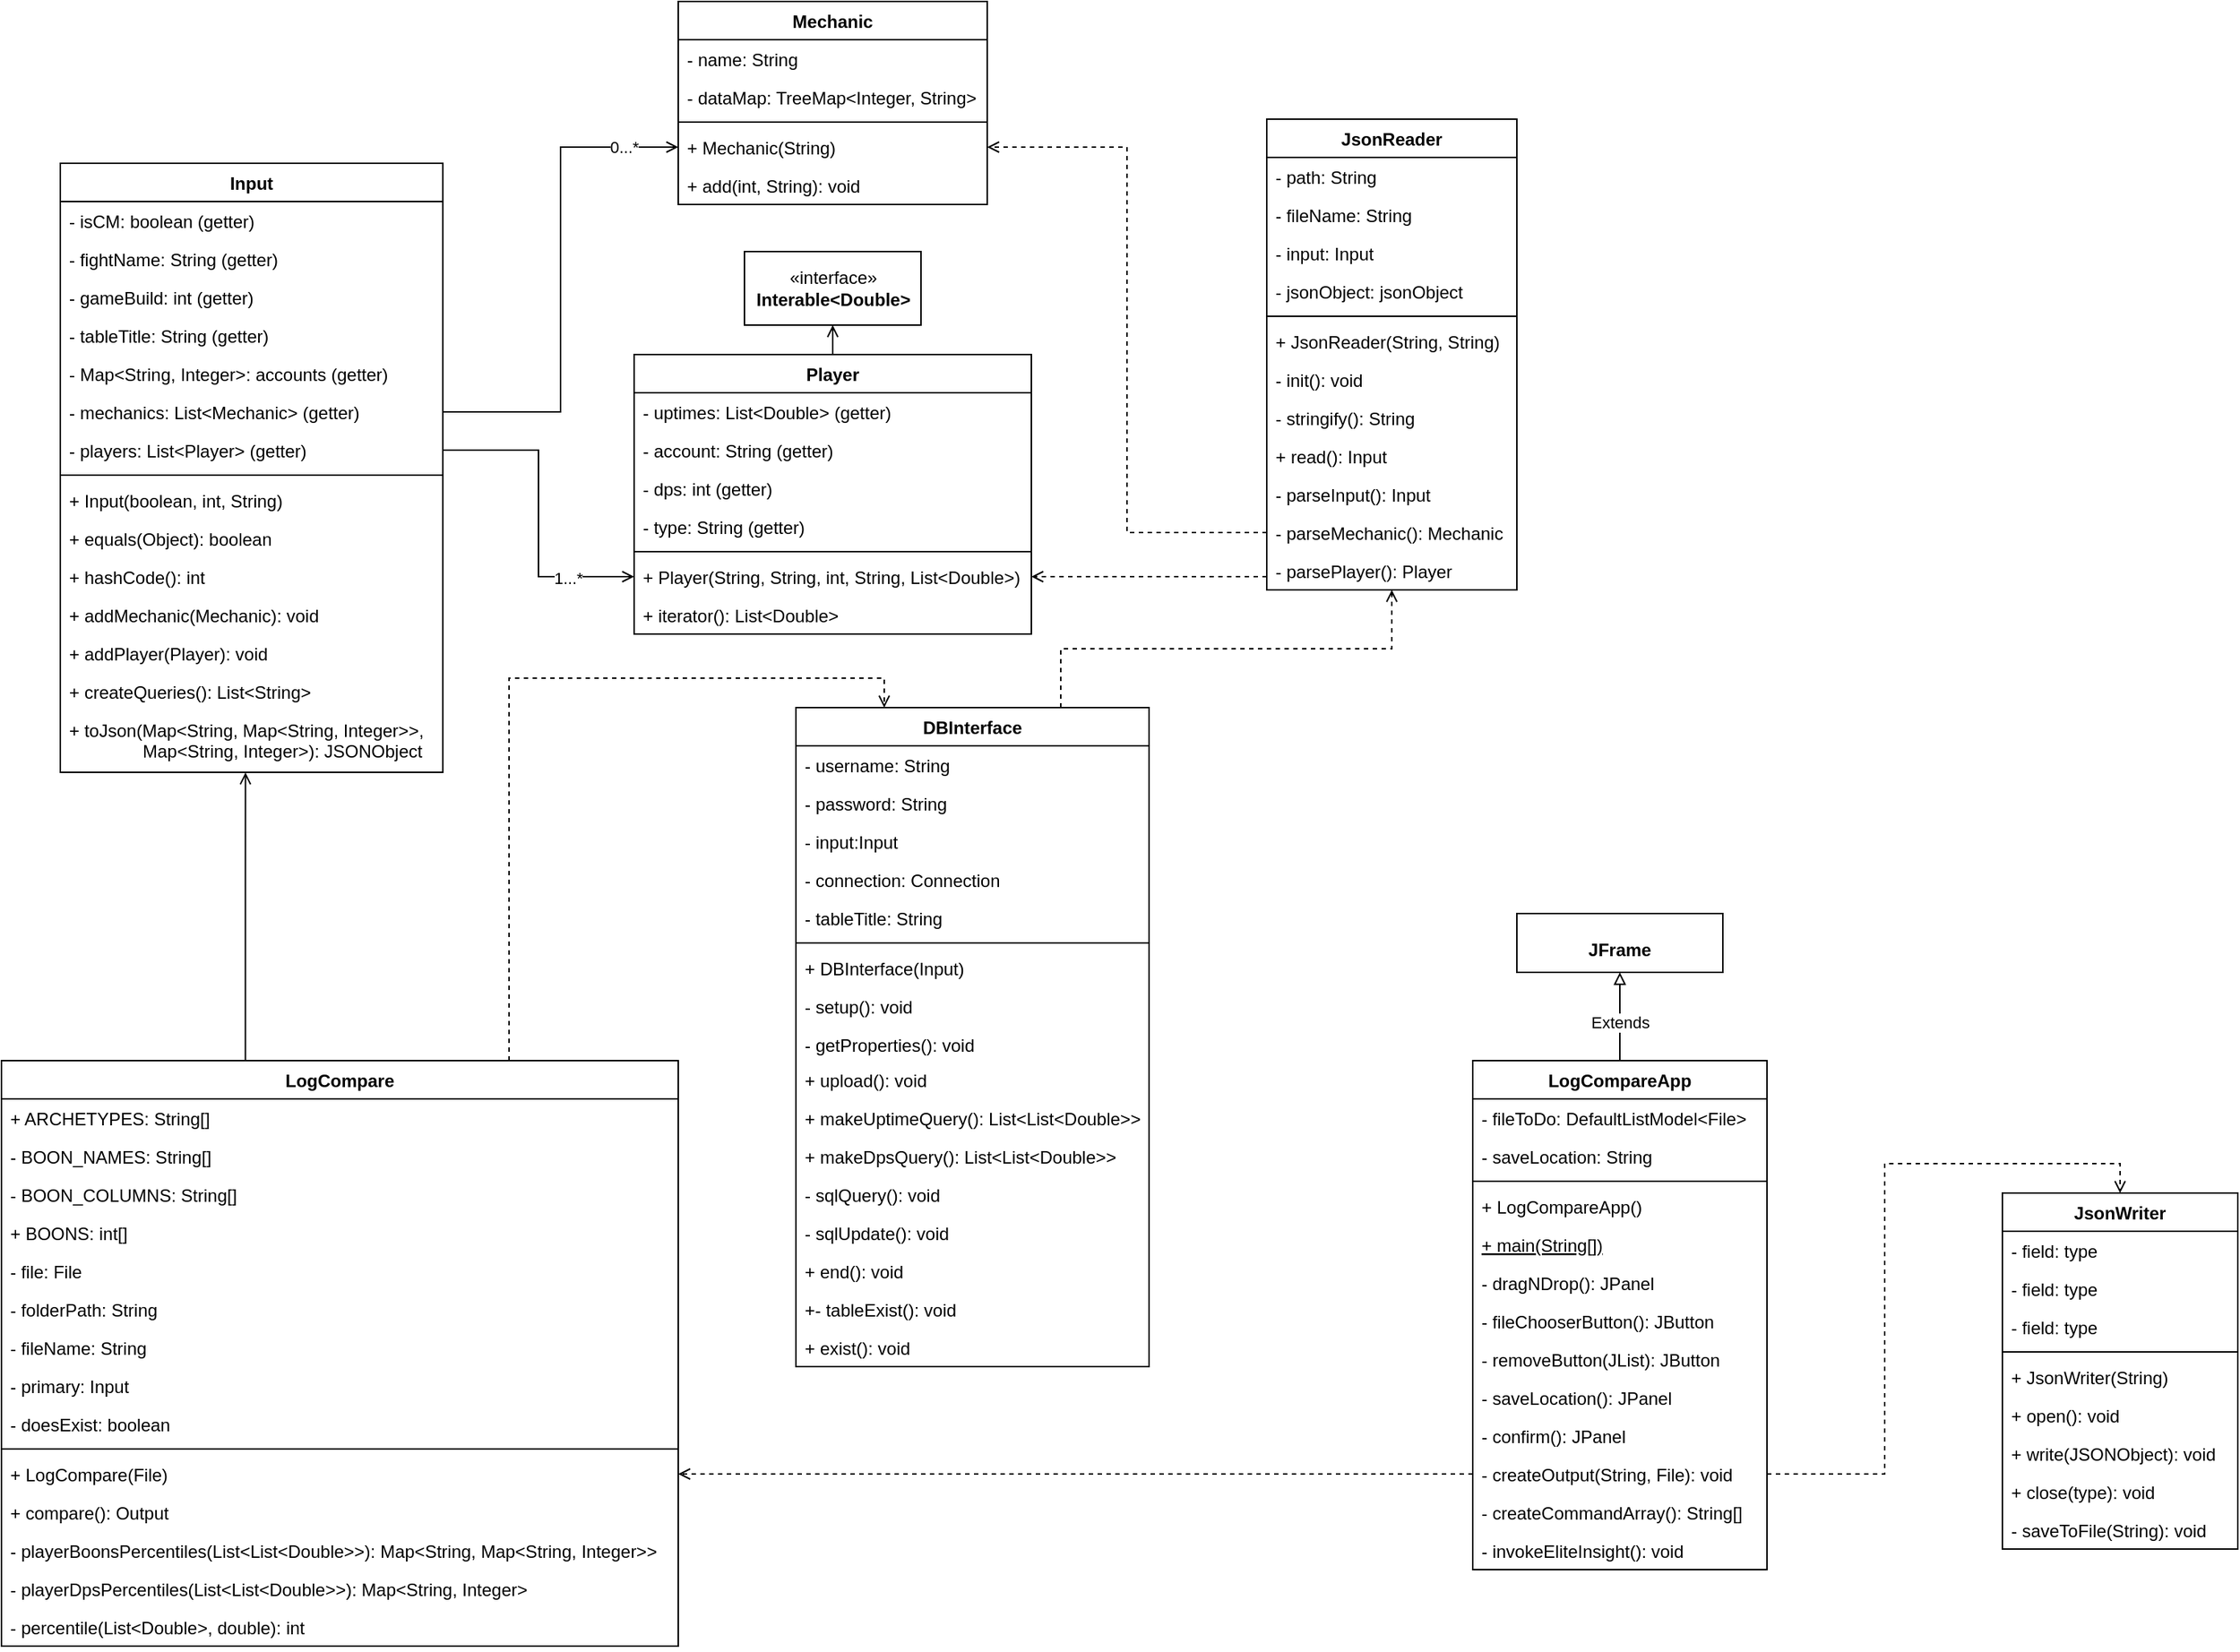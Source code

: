<mxfile version="14.1.1" type="device"><diagram id="C5RBs43oDa-KdzZeNtuy" name="Page-1"><mxGraphModel dx="1447" dy="750" grid="1" gridSize="10" guides="1" tooltips="1" connect="1" arrows="1" fold="1" page="1" pageScale="1" pageWidth="827" pageHeight="1169" math="0" shadow="0"><root><mxCell id="WIyWlLk6GJQsqaUBKTNV-0"/><mxCell id="WIyWlLk6GJQsqaUBKTNV-1" parent="WIyWlLk6GJQsqaUBKTNV-0"/><mxCell id="dXxJP4nZh-T_LZGAR990-17" style="edgeStyle=orthogonalEdgeStyle;rounded=0;orthogonalLoop=1;jettySize=auto;html=1;entryX=0.5;entryY=1;entryDx=0;entryDy=0;endArrow=block;endFill=0;" parent="WIyWlLk6GJQsqaUBKTNV-1" source="dXxJP4nZh-T_LZGAR990-0" target="dXxJP4nZh-T_LZGAR990-16" edge="1"><mxGeometry relative="1" as="geometry"/></mxCell><mxCell id="kT6JGSBK552VL92hB9tM-43" value="Extends" style="edgeLabel;html=1;align=center;verticalAlign=middle;resizable=0;points=[];" vertex="1" connectable="0" parent="dXxJP4nZh-T_LZGAR990-17"><mxGeometry x="-0.133" relative="1" as="geometry"><mxPoint as="offset"/></mxGeometry></mxCell><mxCell id="kT6JGSBK552VL92hB9tM-42" style="edgeStyle=orthogonalEdgeStyle;rounded=0;orthogonalLoop=1;jettySize=auto;html=1;entryX=1;entryY=0.5;entryDx=0;entryDy=0;dashed=1;exitX=0;exitY=0.5;exitDx=0;exitDy=0;endArrow=open;endFill=0;" edge="1" parent="WIyWlLk6GJQsqaUBKTNV-1" source="dXxJP4nZh-T_LZGAR990-7" target="dXxJP4nZh-T_LZGAR990-37"><mxGeometry relative="1" as="geometry"><Array as="points"><mxPoint x="720" y="1001"/><mxPoint x="720" y="1001"/></Array></mxGeometry></mxCell><mxCell id="dXxJP4nZh-T_LZGAR990-0" value="LogCompareApp" style="swimlane;fontStyle=1;align=center;verticalAlign=top;childLayout=stackLayout;horizontal=1;startSize=26;horizontalStack=0;resizeParent=1;resizeParentMax=0;resizeLast=0;collapsible=1;marginBottom=0;" parent="WIyWlLk6GJQsqaUBKTNV-1" vertex="1"><mxGeometry x="1020" y="720" width="200" height="346" as="geometry"/></mxCell><mxCell id="dXxJP4nZh-T_LZGAR990-1" value="- fileToDo: DefaultListModel&lt;File&gt;" style="text;strokeColor=none;fillColor=none;align=left;verticalAlign=top;spacingLeft=4;spacingRight=4;overflow=hidden;rotatable=0;points=[[0,0.5],[1,0.5]];portConstraint=eastwest;" parent="dXxJP4nZh-T_LZGAR990-0" vertex="1"><mxGeometry y="26" width="200" height="26" as="geometry"/></mxCell><mxCell id="dXxJP4nZh-T_LZGAR990-4" value="- saveLocation: String" style="text;strokeColor=none;fillColor=none;align=left;verticalAlign=top;spacingLeft=4;spacingRight=4;overflow=hidden;rotatable=0;points=[[0,0.5],[1,0.5]];portConstraint=eastwest;" parent="dXxJP4nZh-T_LZGAR990-0" vertex="1"><mxGeometry y="52" width="200" height="26" as="geometry"/></mxCell><mxCell id="dXxJP4nZh-T_LZGAR990-2" value="" style="line;strokeWidth=1;fillColor=none;align=left;verticalAlign=middle;spacingTop=-1;spacingLeft=3;spacingRight=3;rotatable=0;labelPosition=right;points=[];portConstraint=eastwest;" parent="dXxJP4nZh-T_LZGAR990-0" vertex="1"><mxGeometry y="78" width="200" height="8" as="geometry"/></mxCell><mxCell id="dXxJP4nZh-T_LZGAR990-35" value="+ LogCompareApp()" style="text;strokeColor=none;fillColor=none;align=left;verticalAlign=top;spacingLeft=4;spacingRight=4;overflow=hidden;rotatable=0;points=[[0,0.5],[1,0.5]];portConstraint=eastwest;" parent="dXxJP4nZh-T_LZGAR990-0" vertex="1"><mxGeometry y="86" width="200" height="26" as="geometry"/></mxCell><mxCell id="dXxJP4nZh-T_LZGAR990-36" value="+ main(String[])" style="text;strokeColor=none;fillColor=none;align=left;verticalAlign=top;spacingLeft=4;spacingRight=4;overflow=hidden;rotatable=0;points=[[0,0.5],[1,0.5]];portConstraint=eastwest;fontStyle=4" parent="dXxJP4nZh-T_LZGAR990-0" vertex="1"><mxGeometry y="112" width="200" height="26" as="geometry"/></mxCell><mxCell id="dXxJP4nZh-T_LZGAR990-3" value="- dragNDrop(): JPanel" style="text;strokeColor=none;fillColor=none;align=left;verticalAlign=top;spacingLeft=4;spacingRight=4;overflow=hidden;rotatable=0;points=[[0,0.5],[1,0.5]];portConstraint=eastwest;" parent="dXxJP4nZh-T_LZGAR990-0" vertex="1"><mxGeometry y="138" width="200" height="26" as="geometry"/></mxCell><mxCell id="dXxJP4nZh-T_LZGAR990-10" value="- fileChooserButton(): JButton" style="text;strokeColor=none;fillColor=none;align=left;verticalAlign=top;spacingLeft=4;spacingRight=4;overflow=hidden;rotatable=0;points=[[0,0.5],[1,0.5]];portConstraint=eastwest;" parent="dXxJP4nZh-T_LZGAR990-0" vertex="1"><mxGeometry y="164" width="200" height="26" as="geometry"/></mxCell><mxCell id="dXxJP4nZh-T_LZGAR990-9" value="- removeButton(JList): JButton" style="text;strokeColor=none;fillColor=none;align=left;verticalAlign=top;spacingLeft=4;spacingRight=4;overflow=hidden;rotatable=0;points=[[0,0.5],[1,0.5]];portConstraint=eastwest;" parent="dXxJP4nZh-T_LZGAR990-0" vertex="1"><mxGeometry y="190" width="200" height="26" as="geometry"/></mxCell><mxCell id="dXxJP4nZh-T_LZGAR990-11" value="- saveLocation(): JPanel" style="text;strokeColor=none;fillColor=none;align=left;verticalAlign=top;spacingLeft=4;spacingRight=4;overflow=hidden;rotatable=0;points=[[0,0.5],[1,0.5]];portConstraint=eastwest;" parent="dXxJP4nZh-T_LZGAR990-0" vertex="1"><mxGeometry y="216" width="200" height="26" as="geometry"/></mxCell><mxCell id="dXxJP4nZh-T_LZGAR990-8" value="- confirm(): JPanel" style="text;strokeColor=none;fillColor=none;align=left;verticalAlign=top;spacingLeft=4;spacingRight=4;overflow=hidden;rotatable=0;points=[[0,0.5],[1,0.5]];portConstraint=eastwest;" parent="dXxJP4nZh-T_LZGAR990-0" vertex="1"><mxGeometry y="242" width="200" height="26" as="geometry"/></mxCell><mxCell id="dXxJP4nZh-T_LZGAR990-7" value="- createOutput(String, File): void" style="text;strokeColor=none;fillColor=none;align=left;verticalAlign=top;spacingLeft=4;spacingRight=4;overflow=hidden;rotatable=0;points=[[0,0.5],[1,0.5]];portConstraint=eastwest;" parent="dXxJP4nZh-T_LZGAR990-0" vertex="1"><mxGeometry y="268" width="200" height="26" as="geometry"/></mxCell><mxCell id="dXxJP4nZh-T_LZGAR990-5" value="- createCommandArray(): String[]" style="text;strokeColor=none;fillColor=none;align=left;verticalAlign=top;spacingLeft=4;spacingRight=4;overflow=hidden;rotatable=0;points=[[0,0.5],[1,0.5]];portConstraint=eastwest;" parent="dXxJP4nZh-T_LZGAR990-0" vertex="1"><mxGeometry y="294" width="200" height="26" as="geometry"/></mxCell><mxCell id="dXxJP4nZh-T_LZGAR990-6" value="- invokeEliteInsight(): void" style="text;strokeColor=none;fillColor=none;align=left;verticalAlign=top;spacingLeft=4;spacingRight=4;overflow=hidden;rotatable=0;points=[[0,0.5],[1,0.5]];portConstraint=eastwest;" parent="dXxJP4nZh-T_LZGAR990-0" vertex="1"><mxGeometry y="320" width="200" height="26" as="geometry"/></mxCell><mxCell id="dXxJP4nZh-T_LZGAR990-98" style="edgeStyle=orthogonalEdgeStyle;rounded=0;orthogonalLoop=1;jettySize=auto;html=1;entryX=0.5;entryY=1;entryDx=0;entryDy=0;endArrow=open;endFill=0;exitX=0.75;exitY=0;exitDx=0;exitDy=0;dashed=1;" parent="WIyWlLk6GJQsqaUBKTNV-1" source="dXxJP4nZh-T_LZGAR990-133" target="dXxJP4nZh-T_LZGAR990-71" edge="1"><mxGeometry relative="1" as="geometry"/></mxCell><mxCell id="dXxJP4nZh-T_LZGAR990-130" style="edgeStyle=orthogonalEdgeStyle;rounded=0;orthogonalLoop=1;jettySize=auto;html=1;endArrow=open;endFill=0;entryX=0.484;entryY=1.002;entryDx=0;entryDy=0;entryPerimeter=0;" parent="WIyWlLk6GJQsqaUBKTNV-1" source="dXxJP4nZh-T_LZGAR990-12" target="dXxJP4nZh-T_LZGAR990-41" edge="1"><mxGeometry relative="1" as="geometry"><mxPoint x="330" y="500" as="targetPoint"/><Array as="points"><mxPoint x="186" y="602"/></Array></mxGeometry></mxCell><mxCell id="dXxJP4nZh-T_LZGAR990-12" value="LogCompare" style="swimlane;fontStyle=1;align=center;verticalAlign=top;childLayout=stackLayout;horizontal=1;startSize=26;horizontalStack=0;resizeParent=1;resizeParentMax=0;resizeLast=0;collapsible=1;marginBottom=0;" parent="WIyWlLk6GJQsqaUBKTNV-1" vertex="1"><mxGeometry x="20" y="720" width="460" height="398" as="geometry"/></mxCell><mxCell id="dXxJP4nZh-T_LZGAR990-13" value="+ ARCHETYPES: String[]" style="text;strokeColor=none;fillColor=none;align=left;verticalAlign=top;spacingLeft=4;spacingRight=4;overflow=hidden;rotatable=0;points=[[0,0.5],[1,0.5]];portConstraint=eastwest;" parent="dXxJP4nZh-T_LZGAR990-12" vertex="1"><mxGeometry y="26" width="460" height="26" as="geometry"/></mxCell><mxCell id="dXxJP4nZh-T_LZGAR990-18" value="- BOON_NAMES: String[]" style="text;strokeColor=none;fillColor=none;align=left;verticalAlign=top;spacingLeft=4;spacingRight=4;overflow=hidden;rotatable=0;points=[[0,0.5],[1,0.5]];portConstraint=eastwest;" parent="dXxJP4nZh-T_LZGAR990-12" vertex="1"><mxGeometry y="52" width="460" height="26" as="geometry"/></mxCell><mxCell id="dXxJP4nZh-T_LZGAR990-19" value="- BOON_COLUMNS: String[]" style="text;strokeColor=none;fillColor=none;align=left;verticalAlign=top;spacingLeft=4;spacingRight=4;overflow=hidden;rotatable=0;points=[[0,0.5],[1,0.5]];portConstraint=eastwest;" parent="dXxJP4nZh-T_LZGAR990-12" vertex="1"><mxGeometry y="78" width="460" height="26" as="geometry"/></mxCell><mxCell id="dXxJP4nZh-T_LZGAR990-78" value="+ BOONS: int[]" style="text;strokeColor=none;fillColor=none;align=left;verticalAlign=top;spacingLeft=4;spacingRight=4;overflow=hidden;rotatable=0;points=[[0,0.5],[1,0.5]];portConstraint=eastwest;" parent="dXxJP4nZh-T_LZGAR990-12" vertex="1"><mxGeometry y="104" width="460" height="26" as="geometry"/></mxCell><mxCell id="dXxJP4nZh-T_LZGAR990-20" value="- file: File" style="text;strokeColor=none;fillColor=none;align=left;verticalAlign=top;spacingLeft=4;spacingRight=4;overflow=hidden;rotatable=0;points=[[0,0.5],[1,0.5]];portConstraint=eastwest;" parent="dXxJP4nZh-T_LZGAR990-12" vertex="1"><mxGeometry y="130" width="460" height="26" as="geometry"/></mxCell><mxCell id="dXxJP4nZh-T_LZGAR990-22" value="- folderPath: String" style="text;strokeColor=none;fillColor=none;align=left;verticalAlign=top;spacingLeft=4;spacingRight=4;overflow=hidden;rotatable=0;points=[[0,0.5],[1,0.5]];portConstraint=eastwest;" parent="dXxJP4nZh-T_LZGAR990-12" vertex="1"><mxGeometry y="156" width="460" height="26" as="geometry"/></mxCell><mxCell id="dXxJP4nZh-T_LZGAR990-21" value="- fileName: String" style="text;strokeColor=none;fillColor=none;align=left;verticalAlign=top;spacingLeft=4;spacingRight=4;overflow=hidden;rotatable=0;points=[[0,0.5],[1,0.5]];portConstraint=eastwest;" parent="dXxJP4nZh-T_LZGAR990-12" vertex="1"><mxGeometry y="182" width="460" height="26" as="geometry"/></mxCell><mxCell id="dXxJP4nZh-T_LZGAR990-24" value="- primary: Input" style="text;strokeColor=none;fillColor=none;align=left;verticalAlign=top;spacingLeft=4;spacingRight=4;overflow=hidden;rotatable=0;points=[[0,0.5],[1,0.5]];portConstraint=eastwest;" parent="dXxJP4nZh-T_LZGAR990-12" vertex="1"><mxGeometry y="208" width="460" height="26" as="geometry"/></mxCell><mxCell id="dXxJP4nZh-T_LZGAR990-23" value="- doesExist: boolean" style="text;strokeColor=none;fillColor=none;align=left;verticalAlign=top;spacingLeft=4;spacingRight=4;overflow=hidden;rotatable=0;points=[[0,0.5],[1,0.5]];portConstraint=eastwest;" parent="dXxJP4nZh-T_LZGAR990-12" vertex="1"><mxGeometry y="234" width="460" height="26" as="geometry"/></mxCell><mxCell id="dXxJP4nZh-T_LZGAR990-14" value="" style="line;strokeWidth=1;fillColor=none;align=left;verticalAlign=middle;spacingTop=-1;spacingLeft=3;spacingRight=3;rotatable=0;labelPosition=right;points=[];portConstraint=eastwest;" parent="dXxJP4nZh-T_LZGAR990-12" vertex="1"><mxGeometry y="260" width="460" height="8" as="geometry"/></mxCell><mxCell id="dXxJP4nZh-T_LZGAR990-37" value="+ LogCompare(File)" style="text;strokeColor=none;fillColor=none;align=left;verticalAlign=top;spacingLeft=4;spacingRight=4;overflow=hidden;rotatable=0;points=[[0,0.5],[1,0.5]];portConstraint=eastwest;" parent="dXxJP4nZh-T_LZGAR990-12" vertex="1"><mxGeometry y="268" width="460" height="26" as="geometry"/></mxCell><mxCell id="dXxJP4nZh-T_LZGAR990-26" value="+ compare(): Output" style="text;strokeColor=none;fillColor=none;align=left;verticalAlign=top;spacingLeft=4;spacingRight=4;overflow=hidden;rotatable=0;points=[[0,0.5],[1,0.5]];portConstraint=eastwest;" parent="dXxJP4nZh-T_LZGAR990-12" vertex="1"><mxGeometry y="294" width="460" height="26" as="geometry"/></mxCell><mxCell id="dXxJP4nZh-T_LZGAR990-31" value="- playerBoonsPercentiles(List&lt;List&lt;Double&gt;&gt;): Map&lt;String, Map&lt;String, Integer&gt;&gt;" style="text;strokeColor=none;fillColor=none;align=left;verticalAlign=top;spacingLeft=4;spacingRight=4;overflow=hidden;rotatable=0;points=[[0,0.5],[1,0.5]];portConstraint=eastwest;" parent="dXxJP4nZh-T_LZGAR990-12" vertex="1"><mxGeometry y="320" width="460" height="26" as="geometry"/></mxCell><mxCell id="dXxJP4nZh-T_LZGAR990-29" value="- playerDpsPercentiles(List&lt;List&lt;Double&gt;&gt;): Map&lt;String, Integer&gt;" style="text;strokeColor=none;fillColor=none;align=left;verticalAlign=top;spacingLeft=4;spacingRight=4;overflow=hidden;rotatable=0;points=[[0,0.5],[1,0.5]];portConstraint=eastwest;" parent="dXxJP4nZh-T_LZGAR990-12" vertex="1"><mxGeometry y="346" width="460" height="26" as="geometry"/></mxCell><mxCell id="dXxJP4nZh-T_LZGAR990-30" value="- percentile(List&lt;Double&gt;, double): int" style="text;strokeColor=none;fillColor=none;align=left;verticalAlign=top;spacingLeft=4;spacingRight=4;overflow=hidden;rotatable=0;points=[[0,0.5],[1,0.5]];portConstraint=eastwest;" parent="dXxJP4nZh-T_LZGAR990-12" vertex="1"><mxGeometry y="372" width="460" height="26" as="geometry"/></mxCell><mxCell id="dXxJP4nZh-T_LZGAR990-16" value="&lt;p style=&quot;margin: 0px ; margin-top: 4px ; text-align: center&quot;&gt;&lt;br&gt;&lt;b&gt;JFrame&lt;/b&gt;&lt;/p&gt;" style="verticalAlign=top;align=left;overflow=fill;fontSize=12;fontFamily=Helvetica;html=1;" parent="WIyWlLk6GJQsqaUBKTNV-1" vertex="1"><mxGeometry x="1050" y="620" width="140" height="40" as="geometry"/></mxCell><mxCell id="dXxJP4nZh-T_LZGAR990-49" value="Input" style="swimlane;fontStyle=1;align=center;verticalAlign=top;childLayout=stackLayout;horizontal=1;startSize=26;horizontalStack=0;resizeParent=1;resizeParentMax=0;resizeLast=0;collapsible=1;marginBottom=0;" parent="WIyWlLk6GJQsqaUBKTNV-1" vertex="1"><mxGeometry x="60" y="110" width="260" height="414" as="geometry"/></mxCell><mxCell id="dXxJP4nZh-T_LZGAR990-62" value="- isCM: boolean (getter)" style="text;strokeColor=none;fillColor=none;align=left;verticalAlign=top;spacingLeft=4;spacingRight=4;overflow=hidden;rotatable=0;points=[[0,0.5],[1,0.5]];portConstraint=eastwest;" parent="dXxJP4nZh-T_LZGAR990-49" vertex="1"><mxGeometry y="26" width="260" height="26" as="geometry"/></mxCell><mxCell id="dXxJP4nZh-T_LZGAR990-59" value="- fightName: String (getter)" style="text;strokeColor=none;fillColor=none;align=left;verticalAlign=top;spacingLeft=4;spacingRight=4;overflow=hidden;rotatable=0;points=[[0,0.5],[1,0.5]];portConstraint=eastwest;" parent="dXxJP4nZh-T_LZGAR990-49" vertex="1"><mxGeometry y="52" width="260" height="26" as="geometry"/></mxCell><mxCell id="dXxJP4nZh-T_LZGAR990-63" value="- gameBuild: int (getter)" style="text;strokeColor=none;fillColor=none;align=left;verticalAlign=top;spacingLeft=4;spacingRight=4;overflow=hidden;rotatable=0;points=[[0,0.5],[1,0.5]];portConstraint=eastwest;" parent="dXxJP4nZh-T_LZGAR990-49" vertex="1"><mxGeometry y="78" width="260" height="26" as="geometry"/></mxCell><mxCell id="dXxJP4nZh-T_LZGAR990-64" value="- tableTitle: String (getter)" style="text;strokeColor=none;fillColor=none;align=left;verticalAlign=top;spacingLeft=4;spacingRight=4;overflow=hidden;rotatable=0;points=[[0,0.5],[1,0.5]];portConstraint=eastwest;" parent="dXxJP4nZh-T_LZGAR990-49" vertex="1"><mxGeometry y="104" width="260" height="26" as="geometry"/></mxCell><mxCell id="dXxJP4nZh-T_LZGAR990-50" value="- Map&lt;String, Integer&gt;: accounts (getter)" style="text;strokeColor=none;fillColor=none;align=left;verticalAlign=top;spacingLeft=4;spacingRight=4;overflow=hidden;rotatable=0;points=[[0,0.5],[1,0.5]];portConstraint=eastwest;" parent="dXxJP4nZh-T_LZGAR990-49" vertex="1"><mxGeometry y="130" width="260" height="26" as="geometry"/></mxCell><mxCell id="dXxJP4nZh-T_LZGAR990-61" value="- mechanics: List&lt;Mechanic&gt; (getter)" style="text;strokeColor=none;fillColor=none;align=left;verticalAlign=top;spacingLeft=4;spacingRight=4;overflow=hidden;rotatable=0;points=[[0,0.5],[1,0.5]];portConstraint=eastwest;" parent="dXxJP4nZh-T_LZGAR990-49" vertex="1"><mxGeometry y="156" width="260" height="26" as="geometry"/></mxCell><mxCell id="dXxJP4nZh-T_LZGAR990-60" value="- players: List&lt;Player&gt; (getter)" style="text;strokeColor=none;fillColor=none;align=left;verticalAlign=top;spacingLeft=4;spacingRight=4;overflow=hidden;rotatable=0;points=[[0,0.5],[1,0.5]];portConstraint=eastwest;" parent="dXxJP4nZh-T_LZGAR990-49" vertex="1"><mxGeometry y="182" width="260" height="26" as="geometry"/></mxCell><mxCell id="dXxJP4nZh-T_LZGAR990-51" value="" style="line;strokeWidth=1;fillColor=none;align=left;verticalAlign=middle;spacingTop=-1;spacingLeft=3;spacingRight=3;rotatable=0;labelPosition=right;points=[];portConstraint=eastwest;" parent="dXxJP4nZh-T_LZGAR990-49" vertex="1"><mxGeometry y="208" width="260" height="8" as="geometry"/></mxCell><mxCell id="dXxJP4nZh-T_LZGAR990-109" value="+ Input(boolean, int, String)" style="text;strokeColor=none;fillColor=none;align=left;verticalAlign=top;spacingLeft=4;spacingRight=4;overflow=hidden;rotatable=0;points=[[0,0.5],[1,0.5]];portConstraint=eastwest;" parent="dXxJP4nZh-T_LZGAR990-49" vertex="1"><mxGeometry y="216" width="260" height="26" as="geometry"/></mxCell><mxCell id="dXxJP4nZh-T_LZGAR990-67" value="+ equals(Object): boolean" style="text;strokeColor=none;fillColor=none;align=left;verticalAlign=top;spacingLeft=4;spacingRight=4;overflow=hidden;rotatable=0;points=[[0,0.5],[1,0.5]];portConstraint=eastwest;" parent="dXxJP4nZh-T_LZGAR990-49" vertex="1"><mxGeometry y="242" width="260" height="26" as="geometry"/></mxCell><mxCell id="dXxJP4nZh-T_LZGAR990-69" value="+ hashCode(): int" style="text;strokeColor=none;fillColor=none;align=left;verticalAlign=top;spacingLeft=4;spacingRight=4;overflow=hidden;rotatable=0;points=[[0,0.5],[1,0.5]];portConstraint=eastwest;" parent="dXxJP4nZh-T_LZGAR990-49" vertex="1"><mxGeometry y="268" width="260" height="26" as="geometry"/></mxCell><mxCell id="dXxJP4nZh-T_LZGAR990-68" value="+ addMechanic(Mechanic): void" style="text;strokeColor=none;fillColor=none;align=left;verticalAlign=top;spacingLeft=4;spacingRight=4;overflow=hidden;rotatable=0;points=[[0,0.5],[1,0.5]];portConstraint=eastwest;" parent="dXxJP4nZh-T_LZGAR990-49" vertex="1"><mxGeometry y="294" width="260" height="26" as="geometry"/></mxCell><mxCell id="dXxJP4nZh-T_LZGAR990-52" value="+ addPlayer(Player): void" style="text;strokeColor=none;fillColor=none;align=left;verticalAlign=top;spacingLeft=4;spacingRight=4;overflow=hidden;rotatable=0;points=[[0,0.5],[1,0.5]];portConstraint=eastwest;" parent="dXxJP4nZh-T_LZGAR990-49" vertex="1"><mxGeometry y="320" width="260" height="26" as="geometry"/></mxCell><mxCell id="dXxJP4nZh-T_LZGAR990-66" value="+ createQueries(): List&lt;String&gt;" style="text;strokeColor=none;fillColor=none;align=left;verticalAlign=top;spacingLeft=4;spacingRight=4;overflow=hidden;rotatable=0;points=[[0,0.5],[1,0.5]];portConstraint=eastwest;" parent="dXxJP4nZh-T_LZGAR990-49" vertex="1"><mxGeometry y="346" width="260" height="26" as="geometry"/></mxCell><mxCell id="dXxJP4nZh-T_LZGAR990-41" value="+ toJson(Map&lt;String, Map&lt;String, Integer&gt;&gt;,&#10;               Map&lt;String, Integer&gt;): JSONObject" style="text;strokeColor=none;fillColor=none;align=left;verticalAlign=top;spacingLeft=4;spacingRight=4;overflow=hidden;rotatable=0;points=[[0,0.5],[1,0.5]];portConstraint=eastwest;" parent="dXxJP4nZh-T_LZGAR990-49" vertex="1"><mxGeometry y="372" width="260" height="42" as="geometry"/></mxCell><mxCell id="dXxJP4nZh-T_LZGAR990-71" value="JsonReader" style="swimlane;fontStyle=1;align=center;verticalAlign=top;childLayout=stackLayout;horizontal=1;startSize=26;horizontalStack=0;resizeParent=1;resizeParentMax=0;resizeLast=0;collapsible=1;marginBottom=0;" parent="WIyWlLk6GJQsqaUBKTNV-1" vertex="1"><mxGeometry x="880" y="80" width="170" height="320" as="geometry"/></mxCell><mxCell id="dXxJP4nZh-T_LZGAR990-77" value="- path: String" style="text;strokeColor=none;fillColor=none;align=left;verticalAlign=top;spacingLeft=4;spacingRight=4;overflow=hidden;rotatable=0;points=[[0,0.5],[1,0.5]];portConstraint=eastwest;" parent="dXxJP4nZh-T_LZGAR990-71" vertex="1"><mxGeometry y="26" width="170" height="26" as="geometry"/></mxCell><mxCell id="dXxJP4nZh-T_LZGAR990-72" value="- fileName: String" style="text;strokeColor=none;fillColor=none;align=left;verticalAlign=top;spacingLeft=4;spacingRight=4;overflow=hidden;rotatable=0;points=[[0,0.5],[1,0.5]];portConstraint=eastwest;" parent="dXxJP4nZh-T_LZGAR990-71" vertex="1"><mxGeometry y="52" width="170" height="26" as="geometry"/></mxCell><mxCell id="dXxJP4nZh-T_LZGAR990-75" value="- input: Input" style="text;strokeColor=none;fillColor=none;align=left;verticalAlign=top;spacingLeft=4;spacingRight=4;overflow=hidden;rotatable=0;points=[[0,0.5],[1,0.5]];portConstraint=eastwest;" parent="dXxJP4nZh-T_LZGAR990-71" vertex="1"><mxGeometry y="78" width="170" height="26" as="geometry"/></mxCell><mxCell id="dXxJP4nZh-T_LZGAR990-76" value="- jsonObject: jsonObject" style="text;strokeColor=none;fillColor=none;align=left;verticalAlign=top;spacingLeft=4;spacingRight=4;overflow=hidden;rotatable=0;points=[[0,0.5],[1,0.5]];portConstraint=eastwest;" parent="dXxJP4nZh-T_LZGAR990-71" vertex="1"><mxGeometry y="104" width="170" height="26" as="geometry"/></mxCell><mxCell id="dXxJP4nZh-T_LZGAR990-73" value="" style="line;strokeWidth=1;fillColor=none;align=left;verticalAlign=middle;spacingTop=-1;spacingLeft=3;spacingRight=3;rotatable=0;labelPosition=right;points=[];portConstraint=eastwest;" parent="dXxJP4nZh-T_LZGAR990-71" vertex="1"><mxGeometry y="130" width="170" height="8" as="geometry"/></mxCell><mxCell id="dXxJP4nZh-T_LZGAR990-79" value="+ JsonReader(String, String)" style="text;strokeColor=none;fillColor=none;align=left;verticalAlign=top;spacingLeft=4;spacingRight=4;overflow=hidden;rotatable=0;points=[[0,0.5],[1,0.5]];portConstraint=eastwest;" parent="dXxJP4nZh-T_LZGAR990-71" vertex="1"><mxGeometry y="138" width="170" height="26" as="geometry"/></mxCell><mxCell id="dXxJP4nZh-T_LZGAR990-74" value="- init(): void" style="text;strokeColor=none;fillColor=none;align=left;verticalAlign=top;spacingLeft=4;spacingRight=4;overflow=hidden;rotatable=0;points=[[0,0.5],[1,0.5]];portConstraint=eastwest;" parent="dXxJP4nZh-T_LZGAR990-71" vertex="1"><mxGeometry y="164" width="170" height="26" as="geometry"/></mxCell><mxCell id="dXxJP4nZh-T_LZGAR990-81" value="- stringify(): String" style="text;strokeColor=none;fillColor=none;align=left;verticalAlign=top;spacingLeft=4;spacingRight=4;overflow=hidden;rotatable=0;points=[[0,0.5],[1,0.5]];portConstraint=eastwest;" parent="dXxJP4nZh-T_LZGAR990-71" vertex="1"><mxGeometry y="190" width="170" height="26" as="geometry"/></mxCell><mxCell id="dXxJP4nZh-T_LZGAR990-82" value="+ read(): Input" style="text;strokeColor=none;fillColor=none;align=left;verticalAlign=top;spacingLeft=4;spacingRight=4;overflow=hidden;rotatable=0;points=[[0,0.5],[1,0.5]];portConstraint=eastwest;" parent="dXxJP4nZh-T_LZGAR990-71" vertex="1"><mxGeometry y="216" width="170" height="26" as="geometry"/></mxCell><mxCell id="dXxJP4nZh-T_LZGAR990-84" value="- parseInput(): Input" style="text;strokeColor=none;fillColor=none;align=left;verticalAlign=top;spacingLeft=4;spacingRight=4;overflow=hidden;rotatable=0;points=[[0,0.5],[1,0.5]];portConstraint=eastwest;" parent="dXxJP4nZh-T_LZGAR990-71" vertex="1"><mxGeometry y="242" width="170" height="26" as="geometry"/></mxCell><mxCell id="dXxJP4nZh-T_LZGAR990-97" value="- parseMechanic(): Mechanic" style="text;strokeColor=none;fillColor=none;align=left;verticalAlign=top;spacingLeft=4;spacingRight=4;overflow=hidden;rotatable=0;points=[[0,0.5],[1,0.5]];portConstraint=eastwest;" parent="dXxJP4nZh-T_LZGAR990-71" vertex="1"><mxGeometry y="268" width="170" height="26" as="geometry"/></mxCell><mxCell id="dXxJP4nZh-T_LZGAR990-83" value="- parsePlayer(): Player" style="text;strokeColor=none;fillColor=none;align=left;verticalAlign=top;spacingLeft=4;spacingRight=4;overflow=hidden;rotatable=0;points=[[0,0.5],[1,0.5]];portConstraint=eastwest;" parent="dXxJP4nZh-T_LZGAR990-71" vertex="1"><mxGeometry y="294" width="170" height="26" as="geometry"/></mxCell><mxCell id="dXxJP4nZh-T_LZGAR990-100" value="Mechanic" style="swimlane;fontStyle=1;align=center;verticalAlign=top;childLayout=stackLayout;horizontal=1;startSize=26;horizontalStack=0;resizeParent=1;resizeParentMax=0;resizeLast=0;collapsible=1;marginBottom=0;" parent="WIyWlLk6GJQsqaUBKTNV-1" vertex="1"><mxGeometry x="480" width="210" height="138" as="geometry"/></mxCell><mxCell id="dXxJP4nZh-T_LZGAR990-101" value="- name: String" style="text;strokeColor=none;fillColor=none;align=left;verticalAlign=top;spacingLeft=4;spacingRight=4;overflow=hidden;rotatable=0;points=[[0,0.5],[1,0.5]];portConstraint=eastwest;" parent="dXxJP4nZh-T_LZGAR990-100" vertex="1"><mxGeometry y="26" width="210" height="26" as="geometry"/></mxCell><mxCell id="dXxJP4nZh-T_LZGAR990-104" value="- dataMap: TreeMap&lt;Integer, String&gt;" style="text;strokeColor=none;fillColor=none;align=left;verticalAlign=top;spacingLeft=4;spacingRight=4;overflow=hidden;rotatable=0;points=[[0,0.5],[1,0.5]];portConstraint=eastwest;" parent="dXxJP4nZh-T_LZGAR990-100" vertex="1"><mxGeometry y="52" width="210" height="26" as="geometry"/></mxCell><mxCell id="dXxJP4nZh-T_LZGAR990-102" value="" style="line;strokeWidth=1;fillColor=none;align=left;verticalAlign=middle;spacingTop=-1;spacingLeft=3;spacingRight=3;rotatable=0;labelPosition=right;points=[];portConstraint=eastwest;" parent="dXxJP4nZh-T_LZGAR990-100" vertex="1"><mxGeometry y="78" width="210" height="8" as="geometry"/></mxCell><mxCell id="dXxJP4nZh-T_LZGAR990-108" value="+ Mechanic(String)" style="text;strokeColor=none;fillColor=none;align=left;verticalAlign=top;spacingLeft=4;spacingRight=4;overflow=hidden;rotatable=0;points=[[0,0.5],[1,0.5]];portConstraint=eastwest;" parent="dXxJP4nZh-T_LZGAR990-100" vertex="1"><mxGeometry y="86" width="210" height="26" as="geometry"/></mxCell><mxCell id="dXxJP4nZh-T_LZGAR990-103" value="+ add(int, String): void" style="text;strokeColor=none;fillColor=none;align=left;verticalAlign=top;spacingLeft=4;spacingRight=4;overflow=hidden;rotatable=0;points=[[0,0.5],[1,0.5]];portConstraint=eastwest;" parent="dXxJP4nZh-T_LZGAR990-100" vertex="1"><mxGeometry y="112" width="210" height="26" as="geometry"/></mxCell><mxCell id="dXxJP4nZh-T_LZGAR990-106" style="edgeStyle=orthogonalEdgeStyle;rounded=0;orthogonalLoop=1;jettySize=auto;html=1;entryX=0;entryY=0.5;entryDx=0;entryDy=0;endArrow=open;endFill=0;exitX=1;exitY=0.5;exitDx=0;exitDy=0;" parent="WIyWlLk6GJQsqaUBKTNV-1" source="dXxJP4nZh-T_LZGAR990-61" target="dXxJP4nZh-T_LZGAR990-108" edge="1"><mxGeometry relative="1" as="geometry"/></mxCell><mxCell id="dXxJP4nZh-T_LZGAR990-122" value="0...*" style="edgeLabel;html=1;align=center;verticalAlign=middle;resizable=0;points=[];" parent="dXxJP4nZh-T_LZGAR990-106" vertex="1" connectable="0"><mxGeometry x="0.621" y="-1" relative="1" as="geometry"><mxPoint x="27.24" y="-1" as="offset"/></mxGeometry></mxCell><mxCell id="dXxJP4nZh-T_LZGAR990-107" style="edgeStyle=orthogonalEdgeStyle;rounded=0;orthogonalLoop=1;jettySize=auto;html=1;dashed=1;endArrow=open;endFill=0;entryX=1;entryY=0.5;entryDx=0;entryDy=0;" parent="WIyWlLk6GJQsqaUBKTNV-1" source="dXxJP4nZh-T_LZGAR990-97" target="dXxJP4nZh-T_LZGAR990-108" edge="1"><mxGeometry relative="1" as="geometry"><mxPoint x="760" y="130" as="targetPoint"/></mxGeometry></mxCell><mxCell id="dXxJP4nZh-T_LZGAR990-127" style="edgeStyle=orthogonalEdgeStyle;rounded=0;orthogonalLoop=1;jettySize=auto;html=1;entryX=0.5;entryY=1;entryDx=0;entryDy=0;endArrow=open;endFill=0;" parent="WIyWlLk6GJQsqaUBKTNV-1" source="dXxJP4nZh-T_LZGAR990-111" target="dXxJP4nZh-T_LZGAR990-126" edge="1"><mxGeometry relative="1" as="geometry"/></mxCell><mxCell id="dXxJP4nZh-T_LZGAR990-111" value="Player" style="swimlane;fontStyle=1;align=center;verticalAlign=top;childLayout=stackLayout;horizontal=1;startSize=26;horizontalStack=0;resizeParent=1;resizeParentMax=0;resizeLast=0;collapsible=1;marginBottom=0;" parent="WIyWlLk6GJQsqaUBKTNV-1" vertex="1"><mxGeometry x="450" y="240" width="270" height="190" as="geometry"/></mxCell><mxCell id="dXxJP4nZh-T_LZGAR990-118" value="- uptimes: List&lt;Double&gt; (getter)" style="text;strokeColor=none;fillColor=none;align=left;verticalAlign=top;spacingLeft=4;spacingRight=4;overflow=hidden;rotatable=0;points=[[0,0.5],[1,0.5]];portConstraint=eastwest;" parent="dXxJP4nZh-T_LZGAR990-111" vertex="1"><mxGeometry y="26" width="270" height="26" as="geometry"/></mxCell><mxCell id="dXxJP4nZh-T_LZGAR990-116" value="- account: String (getter)" style="text;strokeColor=none;fillColor=none;align=left;verticalAlign=top;spacingLeft=4;spacingRight=4;overflow=hidden;rotatable=0;points=[[0,0.5],[1,0.5]];portConstraint=eastwest;" parent="dXxJP4nZh-T_LZGAR990-111" vertex="1"><mxGeometry y="52" width="270" height="26" as="geometry"/></mxCell><mxCell id="dXxJP4nZh-T_LZGAR990-112" value="- dps: int (getter)" style="text;strokeColor=none;fillColor=none;align=left;verticalAlign=top;spacingLeft=4;spacingRight=4;overflow=hidden;rotatable=0;points=[[0,0.5],[1,0.5]];portConstraint=eastwest;" parent="dXxJP4nZh-T_LZGAR990-111" vertex="1"><mxGeometry y="78" width="270" height="26" as="geometry"/></mxCell><mxCell id="dXxJP4nZh-T_LZGAR990-115" value="- type: String (getter)" style="text;strokeColor=none;fillColor=none;align=left;verticalAlign=top;spacingLeft=4;spacingRight=4;overflow=hidden;rotatable=0;points=[[0,0.5],[1,0.5]];portConstraint=eastwest;" parent="dXxJP4nZh-T_LZGAR990-111" vertex="1"><mxGeometry y="104" width="270" height="26" as="geometry"/></mxCell><mxCell id="dXxJP4nZh-T_LZGAR990-113" value="" style="line;strokeWidth=1;fillColor=none;align=left;verticalAlign=middle;spacingTop=-1;spacingLeft=3;spacingRight=3;rotatable=0;labelPosition=right;points=[];portConstraint=eastwest;" parent="dXxJP4nZh-T_LZGAR990-111" vertex="1"><mxGeometry y="130" width="270" height="8" as="geometry"/></mxCell><mxCell id="dXxJP4nZh-T_LZGAR990-114" value="+ Player(String, String, int, String, List&lt;Double&gt;)" style="text;strokeColor=none;fillColor=none;align=left;verticalAlign=top;spacingLeft=4;spacingRight=4;overflow=hidden;rotatable=0;points=[[0,0.5],[1,0.5]];portConstraint=eastwest;" parent="dXxJP4nZh-T_LZGAR990-111" vertex="1"><mxGeometry y="138" width="270" height="26" as="geometry"/></mxCell><mxCell id="dXxJP4nZh-T_LZGAR990-124" value="+ iterator(): List&lt;Double&gt;" style="text;strokeColor=none;fillColor=none;align=left;verticalAlign=top;spacingLeft=4;spacingRight=4;overflow=hidden;rotatable=0;points=[[0,0.5],[1,0.5]];portConstraint=eastwest;" parent="dXxJP4nZh-T_LZGAR990-111" vertex="1"><mxGeometry y="164" width="270" height="26" as="geometry"/></mxCell><mxCell id="dXxJP4nZh-T_LZGAR990-120" style="edgeStyle=orthogonalEdgeStyle;rounded=0;orthogonalLoop=1;jettySize=auto;html=1;entryX=0;entryY=0.5;entryDx=0;entryDy=0;endArrow=open;endFill=0;exitX=1;exitY=0.5;exitDx=0;exitDy=0;" parent="WIyWlLk6GJQsqaUBKTNV-1" source="dXxJP4nZh-T_LZGAR990-60" target="dXxJP4nZh-T_LZGAR990-114" edge="1"><mxGeometry relative="1" as="geometry"><mxPoint x="310" y="320" as="sourcePoint"/></mxGeometry></mxCell><mxCell id="dXxJP4nZh-T_LZGAR990-123" value="1...*" style="edgeLabel;html=1;align=center;verticalAlign=middle;resizable=0;points=[];" parent="dXxJP4nZh-T_LZGAR990-120" vertex="1" connectable="0"><mxGeometry x="0.579" y="-1" relative="1" as="geometry"><mxPoint as="offset"/></mxGeometry></mxCell><mxCell id="dXxJP4nZh-T_LZGAR990-126" value="«interface»&lt;br&gt;&lt;b&gt;Interable&amp;lt;Double&amp;gt;&lt;/b&gt;" style="html=1;" parent="WIyWlLk6GJQsqaUBKTNV-1" vertex="1"><mxGeometry x="525" y="170" width="120" height="50" as="geometry"/></mxCell><mxCell id="dXxJP4nZh-T_LZGAR990-132" style="edgeStyle=orthogonalEdgeStyle;rounded=0;orthogonalLoop=1;jettySize=auto;html=1;entryX=1;entryY=0.5;entryDx=0;entryDy=0;endArrow=open;endFill=0;dashed=1;" parent="WIyWlLk6GJQsqaUBKTNV-1" source="dXxJP4nZh-T_LZGAR990-83" target="dXxJP4nZh-T_LZGAR990-114" edge="1"><mxGeometry relative="1" as="geometry"><Array as="points"><mxPoint x="780" y="391"/><mxPoint x="780" y="391"/></Array></mxGeometry></mxCell><mxCell id="dXxJP4nZh-T_LZGAR990-133" value="DBInterface" style="swimlane;fontStyle=1;align=center;verticalAlign=top;childLayout=stackLayout;horizontal=1;startSize=26;horizontalStack=0;resizeParent=1;resizeParentMax=0;resizeLast=0;collapsible=1;marginBottom=0;" parent="WIyWlLk6GJQsqaUBKTNV-1" vertex="1"><mxGeometry x="560" y="480" width="240" height="448" as="geometry"/></mxCell><mxCell id="dXxJP4nZh-T_LZGAR990-134" value="- username: String" style="text;strokeColor=none;fillColor=none;align=left;verticalAlign=top;spacingLeft=4;spacingRight=4;overflow=hidden;rotatable=0;points=[[0,0.5],[1,0.5]];portConstraint=eastwest;" parent="dXxJP4nZh-T_LZGAR990-133" vertex="1"><mxGeometry y="26" width="240" height="26" as="geometry"/></mxCell><mxCell id="kT6JGSBK552VL92hB9tM-0" value="- password: String" style="text;strokeColor=none;fillColor=none;align=left;verticalAlign=top;spacingLeft=4;spacingRight=4;overflow=hidden;rotatable=0;points=[[0,0.5],[1,0.5]];portConstraint=eastwest;" vertex="1" parent="dXxJP4nZh-T_LZGAR990-133"><mxGeometry y="52" width="240" height="26" as="geometry"/></mxCell><mxCell id="kT6JGSBK552VL92hB9tM-2" value="- input:Input" style="text;strokeColor=none;fillColor=none;align=left;verticalAlign=top;spacingLeft=4;spacingRight=4;overflow=hidden;rotatable=0;points=[[0,0.5],[1,0.5]];portConstraint=eastwest;" vertex="1" parent="dXxJP4nZh-T_LZGAR990-133"><mxGeometry y="78" width="240" height="26" as="geometry"/></mxCell><mxCell id="kT6JGSBK552VL92hB9tM-3" value="- connection: Connection" style="text;strokeColor=none;fillColor=none;align=left;verticalAlign=top;spacingLeft=4;spacingRight=4;overflow=hidden;rotatable=0;points=[[0,0.5],[1,0.5]];portConstraint=eastwest;" vertex="1" parent="dXxJP4nZh-T_LZGAR990-133"><mxGeometry y="104" width="240" height="26" as="geometry"/></mxCell><mxCell id="kT6JGSBK552VL92hB9tM-1" value="- tableTitle: String" style="text;strokeColor=none;fillColor=none;align=left;verticalAlign=top;spacingLeft=4;spacingRight=4;overflow=hidden;rotatable=0;points=[[0,0.5],[1,0.5]];portConstraint=eastwest;" vertex="1" parent="dXxJP4nZh-T_LZGAR990-133"><mxGeometry y="130" width="240" height="26" as="geometry"/></mxCell><mxCell id="dXxJP4nZh-T_LZGAR990-135" value="" style="line;strokeWidth=1;fillColor=none;align=left;verticalAlign=middle;spacingTop=-1;spacingLeft=3;spacingRight=3;rotatable=0;labelPosition=right;points=[];portConstraint=eastwest;" parent="dXxJP4nZh-T_LZGAR990-133" vertex="1"><mxGeometry y="156" width="240" height="8" as="geometry"/></mxCell><mxCell id="kT6JGSBK552VL92hB9tM-6" value="+ DBInterface(Input)" style="text;strokeColor=none;fillColor=none;align=left;verticalAlign=top;spacingLeft=4;spacingRight=4;overflow=hidden;rotatable=0;points=[[0,0.5],[1,0.5]];portConstraint=eastwest;" vertex="1" parent="dXxJP4nZh-T_LZGAR990-133"><mxGeometry y="164" width="240" height="26" as="geometry"/></mxCell><mxCell id="kT6JGSBK552VL92hB9tM-10" value="- setup(): void" style="text;strokeColor=none;fillColor=none;align=left;verticalAlign=top;spacingLeft=4;spacingRight=4;overflow=hidden;rotatable=0;points=[[0,0.5],[1,0.5]];portConstraint=eastwest;" vertex="1" parent="dXxJP4nZh-T_LZGAR990-133"><mxGeometry y="190" width="240" height="26" as="geometry"/></mxCell><mxCell id="kT6JGSBK552VL92hB9tM-7" value="- getProperties(): void" style="text;strokeColor=none;fillColor=none;align=left;verticalAlign=top;spacingLeft=4;spacingRight=4;overflow=hidden;rotatable=0;points=[[0,0.5],[1,0.5]];portConstraint=eastwest;" vertex="1" parent="dXxJP4nZh-T_LZGAR990-133"><mxGeometry y="216" width="240" height="24" as="geometry"/></mxCell><mxCell id="kT6JGSBK552VL92hB9tM-8" value="+ upload(): void" style="text;strokeColor=none;fillColor=none;align=left;verticalAlign=top;spacingLeft=4;spacingRight=4;overflow=hidden;rotatable=0;points=[[0,0.5],[1,0.5]];portConstraint=eastwest;" vertex="1" parent="dXxJP4nZh-T_LZGAR990-133"><mxGeometry y="240" width="240" height="26" as="geometry"/></mxCell><mxCell id="kT6JGSBK552VL92hB9tM-9" value="+ makeUptimeQuery(): List&lt;List&lt;Double&gt;&gt;" style="text;strokeColor=none;fillColor=none;align=left;verticalAlign=top;spacingLeft=4;spacingRight=4;overflow=hidden;rotatable=0;points=[[0,0.5],[1,0.5]];portConstraint=eastwest;" vertex="1" parent="dXxJP4nZh-T_LZGAR990-133"><mxGeometry y="266" width="240" height="26" as="geometry"/></mxCell><mxCell id="dXxJP4nZh-T_LZGAR990-33" value="+ makeDpsQuery(): List&lt;List&lt;Double&gt;&gt;" style="text;strokeColor=none;fillColor=none;align=left;verticalAlign=top;spacingLeft=4;spacingRight=4;overflow=hidden;rotatable=0;points=[[0,0.5],[1,0.5]];portConstraint=eastwest;" parent="dXxJP4nZh-T_LZGAR990-133" vertex="1"><mxGeometry y="292" width="240" height="26" as="geometry"/></mxCell><mxCell id="kT6JGSBK552VL92hB9tM-26" value="- sqlQuery(): void" style="text;strokeColor=none;fillColor=none;align=left;verticalAlign=top;spacingLeft=4;spacingRight=4;overflow=hidden;rotatable=0;points=[[0,0.5],[1,0.5]];portConstraint=eastwest;" vertex="1" parent="dXxJP4nZh-T_LZGAR990-133"><mxGeometry y="318" width="240" height="26" as="geometry"/></mxCell><mxCell id="dXxJP4nZh-T_LZGAR990-136" value="- sqlUpdate(): void" style="text;strokeColor=none;fillColor=none;align=left;verticalAlign=top;spacingLeft=4;spacingRight=4;overflow=hidden;rotatable=0;points=[[0,0.5],[1,0.5]];portConstraint=eastwest;" parent="dXxJP4nZh-T_LZGAR990-133" vertex="1"><mxGeometry y="344" width="240" height="26" as="geometry"/></mxCell><mxCell id="kT6JGSBK552VL92hB9tM-29" value="+ end(): void" style="text;strokeColor=none;fillColor=none;align=left;verticalAlign=top;spacingLeft=4;spacingRight=4;overflow=hidden;rotatable=0;points=[[0,0.5],[1,0.5]];portConstraint=eastwest;" vertex="1" parent="dXxJP4nZh-T_LZGAR990-133"><mxGeometry y="370" width="240" height="26" as="geometry"/></mxCell><mxCell id="kT6JGSBK552VL92hB9tM-28" value="+- tableExist(): void" style="text;strokeColor=none;fillColor=none;align=left;verticalAlign=top;spacingLeft=4;spacingRight=4;overflow=hidden;rotatable=0;points=[[0,0.5],[1,0.5]];portConstraint=eastwest;" vertex="1" parent="dXxJP4nZh-T_LZGAR990-133"><mxGeometry y="396" width="240" height="26" as="geometry"/></mxCell><mxCell id="kT6JGSBK552VL92hB9tM-27" value="+ exist(): void" style="text;strokeColor=none;fillColor=none;align=left;verticalAlign=top;spacingLeft=4;spacingRight=4;overflow=hidden;rotatable=0;points=[[0,0.5],[1,0.5]];portConstraint=eastwest;" vertex="1" parent="dXxJP4nZh-T_LZGAR990-133"><mxGeometry y="422" width="240" height="26" as="geometry"/></mxCell><mxCell id="kT6JGSBK552VL92hB9tM-11" style="edgeStyle=orthogonalEdgeStyle;rounded=0;orthogonalLoop=1;jettySize=auto;html=1;entryX=0.25;entryY=0;entryDx=0;entryDy=0;endArrow=open;endFill=0;exitX=0.75;exitY=0;exitDx=0;exitDy=0;dashed=1;" edge="1" parent="WIyWlLk6GJQsqaUBKTNV-1" source="dXxJP4nZh-T_LZGAR990-12" target="dXxJP4nZh-T_LZGAR990-133"><mxGeometry relative="1" as="geometry"><mxPoint x="405" y="590" as="sourcePoint"/><mxPoint x="890" y="420" as="targetPoint"/></mxGeometry></mxCell><mxCell id="kT6JGSBK552VL92hB9tM-30" value="JsonWriter" style="swimlane;fontStyle=1;align=center;verticalAlign=top;childLayout=stackLayout;horizontal=1;startSize=26;horizontalStack=0;resizeParent=1;resizeParentMax=0;resizeLast=0;collapsible=1;marginBottom=0;" vertex="1" parent="WIyWlLk6GJQsqaUBKTNV-1"><mxGeometry x="1380" y="810" width="160" height="242" as="geometry"/></mxCell><mxCell id="kT6JGSBK552VL92hB9tM-35" value="- field: type" style="text;strokeColor=none;fillColor=none;align=left;verticalAlign=top;spacingLeft=4;spacingRight=4;overflow=hidden;rotatable=0;points=[[0,0.5],[1,0.5]];portConstraint=eastwest;" vertex="1" parent="kT6JGSBK552VL92hB9tM-30"><mxGeometry y="26" width="160" height="26" as="geometry"/></mxCell><mxCell id="kT6JGSBK552VL92hB9tM-34" value="- field: type" style="text;strokeColor=none;fillColor=none;align=left;verticalAlign=top;spacingLeft=4;spacingRight=4;overflow=hidden;rotatable=0;points=[[0,0.5],[1,0.5]];portConstraint=eastwest;" vertex="1" parent="kT6JGSBK552VL92hB9tM-30"><mxGeometry y="52" width="160" height="26" as="geometry"/></mxCell><mxCell id="kT6JGSBK552VL92hB9tM-31" value="- field: type" style="text;strokeColor=none;fillColor=none;align=left;verticalAlign=top;spacingLeft=4;spacingRight=4;overflow=hidden;rotatable=0;points=[[0,0.5],[1,0.5]];portConstraint=eastwest;" vertex="1" parent="kT6JGSBK552VL92hB9tM-30"><mxGeometry y="78" width="160" height="26" as="geometry"/></mxCell><mxCell id="kT6JGSBK552VL92hB9tM-32" value="" style="line;strokeWidth=1;fillColor=none;align=left;verticalAlign=middle;spacingTop=-1;spacingLeft=3;spacingRight=3;rotatable=0;labelPosition=right;points=[];portConstraint=eastwest;" vertex="1" parent="kT6JGSBK552VL92hB9tM-30"><mxGeometry y="104" width="160" height="8" as="geometry"/></mxCell><mxCell id="kT6JGSBK552VL92hB9tM-39" value="+ JsonWriter(String)" style="text;strokeColor=none;fillColor=none;align=left;verticalAlign=top;spacingLeft=4;spacingRight=4;overflow=hidden;rotatable=0;points=[[0,0.5],[1,0.5]];portConstraint=eastwest;" vertex="1" parent="kT6JGSBK552VL92hB9tM-30"><mxGeometry y="112" width="160" height="26" as="geometry"/></mxCell><mxCell id="kT6JGSBK552VL92hB9tM-37" value="+ open(): void" style="text;strokeColor=none;fillColor=none;align=left;verticalAlign=top;spacingLeft=4;spacingRight=4;overflow=hidden;rotatable=0;points=[[0,0.5],[1,0.5]];portConstraint=eastwest;" vertex="1" parent="kT6JGSBK552VL92hB9tM-30"><mxGeometry y="138" width="160" height="26" as="geometry"/></mxCell><mxCell id="kT6JGSBK552VL92hB9tM-38" value="+ write(JSONObject): void" style="text;strokeColor=none;fillColor=none;align=left;verticalAlign=top;spacingLeft=4;spacingRight=4;overflow=hidden;rotatable=0;points=[[0,0.5],[1,0.5]];portConstraint=eastwest;" vertex="1" parent="kT6JGSBK552VL92hB9tM-30"><mxGeometry y="164" width="160" height="26" as="geometry"/></mxCell><mxCell id="kT6JGSBK552VL92hB9tM-40" value="+ close(type): void" style="text;strokeColor=none;fillColor=none;align=left;verticalAlign=top;spacingLeft=4;spacingRight=4;overflow=hidden;rotatable=0;points=[[0,0.5],[1,0.5]];portConstraint=eastwest;" vertex="1" parent="kT6JGSBK552VL92hB9tM-30"><mxGeometry y="190" width="160" height="26" as="geometry"/></mxCell><mxCell id="kT6JGSBK552VL92hB9tM-33" value="- saveToFile(String): void" style="text;strokeColor=none;fillColor=none;align=left;verticalAlign=top;spacingLeft=4;spacingRight=4;overflow=hidden;rotatable=0;points=[[0,0.5],[1,0.5]];portConstraint=eastwest;" vertex="1" parent="kT6JGSBK552VL92hB9tM-30"><mxGeometry y="216" width="160" height="26" as="geometry"/></mxCell><mxCell id="kT6JGSBK552VL92hB9tM-44" style="edgeStyle=orthogonalEdgeStyle;rounded=0;orthogonalLoop=1;jettySize=auto;html=1;entryX=0.5;entryY=0;entryDx=0;entryDy=0;dashed=1;exitX=1;exitY=0.5;exitDx=0;exitDy=0;endArrow=open;endFill=0;" edge="1" parent="WIyWlLk6GJQsqaUBKTNV-1" source="dXxJP4nZh-T_LZGAR990-7" target="kT6JGSBK552VL92hB9tM-30"><mxGeometry relative="1" as="geometry"/></mxCell></root></mxGraphModel></diagram></mxfile>